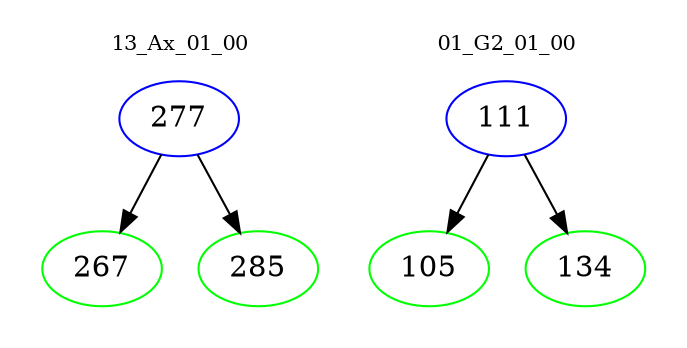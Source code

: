digraph{
subgraph cluster_0 {
color = white
label = "13_Ax_01_00";
fontsize=10;
T0_277 [label="277", color="blue"]
T0_277 -> T0_267 [color="black"]
T0_267 [label="267", color="green"]
T0_277 -> T0_285 [color="black"]
T0_285 [label="285", color="green"]
}
subgraph cluster_1 {
color = white
label = "01_G2_01_00";
fontsize=10;
T1_111 [label="111", color="blue"]
T1_111 -> T1_105 [color="black"]
T1_105 [label="105", color="green"]
T1_111 -> T1_134 [color="black"]
T1_134 [label="134", color="green"]
}
}

